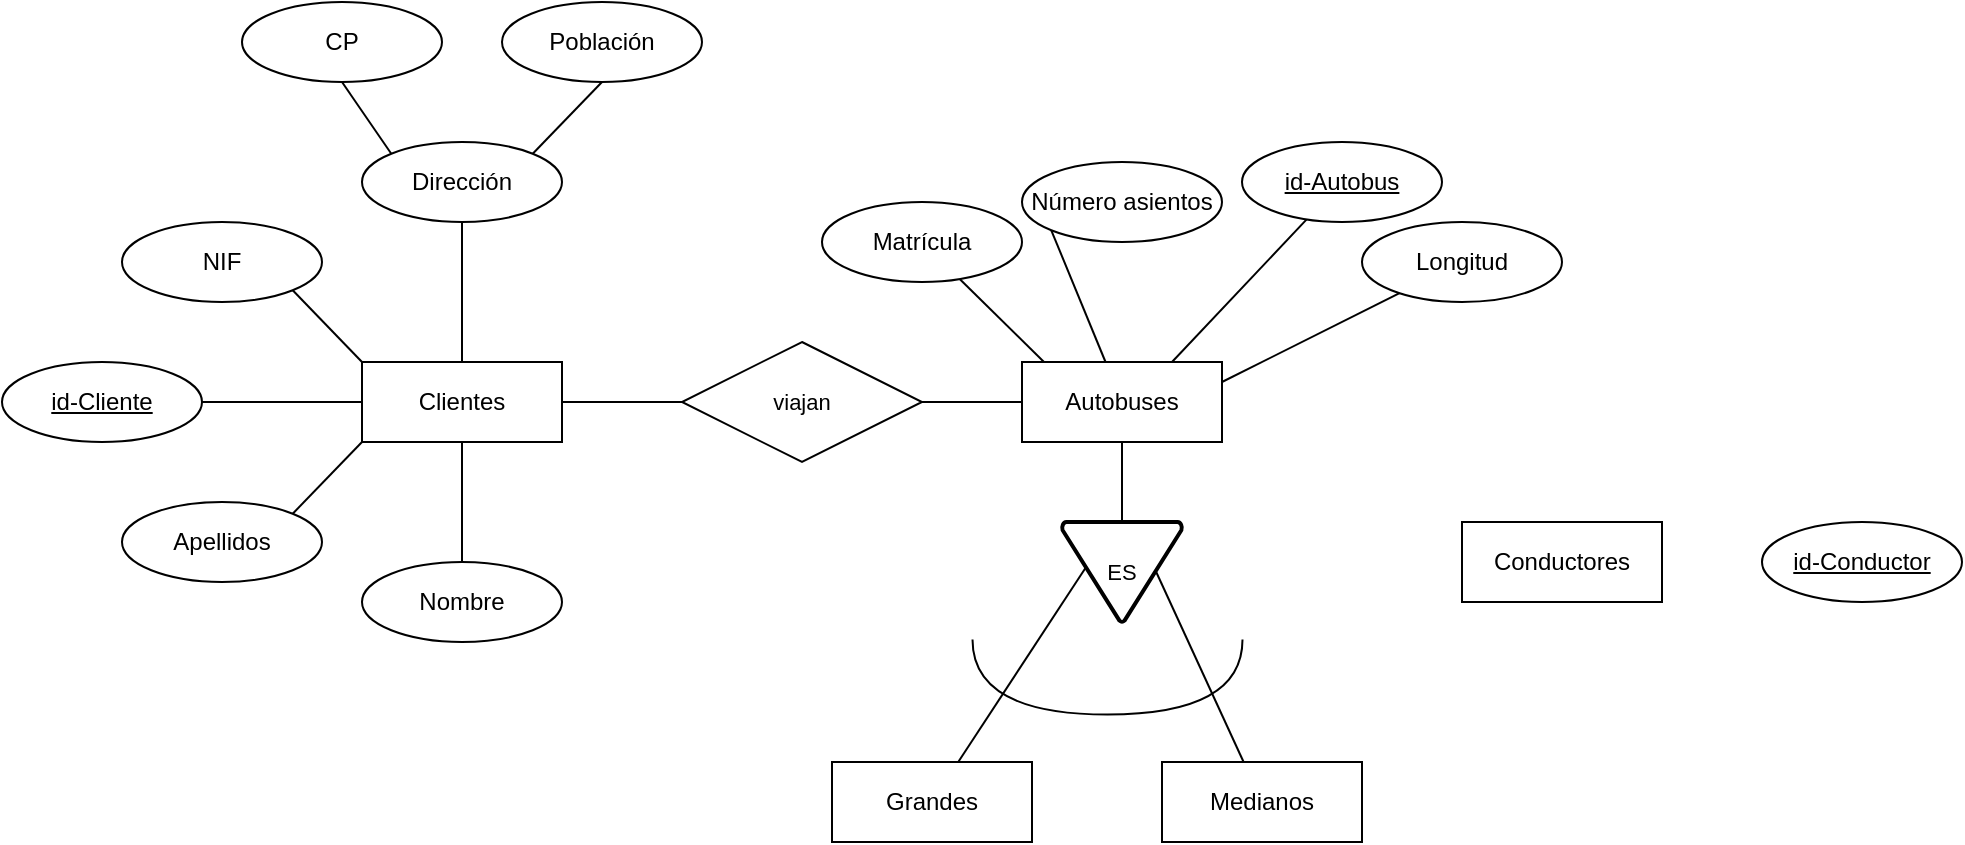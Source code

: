 <mxfile version="22.1.4" type="github" pages="4">
  <diagram name="BEjercicio1_MarcosZahonero" id="y6GRCF-LLsMIT19p6tgR">
    <mxGraphModel dx="989" dy="552" grid="1" gridSize="10" guides="1" tooltips="1" connect="1" arrows="1" fold="1" page="1" pageScale="1" pageWidth="1169" pageHeight="827" math="0" shadow="0">
      <root>
        <mxCell id="0" />
        <mxCell id="1" parent="0" />
        <mxCell id="1Vok2h8_klWV3bTN_7Uf-28" value="" style="edgeStyle=none;shape=connector;rounded=0;orthogonalLoop=1;jettySize=auto;html=1;labelBackgroundColor=default;strokeColor=default;align=center;verticalAlign=middle;fontFamily=Helvetica;fontSize=11;fontColor=default;endArrow=none;endFill=0;" edge="1" parent="1" source="1Vok2h8_klWV3bTN_7Uf-1" target="1Vok2h8_klWV3bTN_7Uf-27">
          <mxGeometry relative="1" as="geometry" />
        </mxCell>
        <mxCell id="1Vok2h8_klWV3bTN_7Uf-1" value="Clientes" style="whiteSpace=wrap;html=1;align=center;" vertex="1" parent="1">
          <mxGeometry x="300" y="320" width="100" height="40" as="geometry" />
        </mxCell>
        <mxCell id="1Vok2h8_klWV3bTN_7Uf-29" value="" style="edgeStyle=none;shape=connector;rounded=0;orthogonalLoop=1;jettySize=auto;html=1;labelBackgroundColor=default;strokeColor=default;align=center;verticalAlign=middle;fontFamily=Helvetica;fontSize=11;fontColor=default;endArrow=none;endFill=0;" edge="1" parent="1" source="1Vok2h8_klWV3bTN_7Uf-2" target="1Vok2h8_klWV3bTN_7Uf-27">
          <mxGeometry relative="1" as="geometry" />
        </mxCell>
        <mxCell id="1Vok2h8_klWV3bTN_7Uf-31" value="" style="edgeStyle=none;shape=connector;rounded=0;orthogonalLoop=1;jettySize=auto;html=1;labelBackgroundColor=default;strokeColor=default;align=center;verticalAlign=middle;fontFamily=Helvetica;fontSize=11;fontColor=default;endArrow=none;endFill=0;" edge="1" parent="1" source="1Vok2h8_klWV3bTN_7Uf-2" target="1Vok2h8_klWV3bTN_7Uf-30">
          <mxGeometry relative="1" as="geometry" />
        </mxCell>
        <mxCell id="1Vok2h8_klWV3bTN_7Uf-2" value="Autobuses" style="whiteSpace=wrap;html=1;align=center;" vertex="1" parent="1">
          <mxGeometry x="630" y="320" width="100" height="40" as="geometry" />
        </mxCell>
        <mxCell id="1Vok2h8_klWV3bTN_7Uf-19" style="edgeStyle=none;shape=connector;rounded=0;orthogonalLoop=1;jettySize=auto;html=1;entryX=0.75;entryY=0;entryDx=0;entryDy=0;labelBackgroundColor=default;strokeColor=default;align=center;verticalAlign=middle;fontFamily=Helvetica;fontSize=11;fontColor=default;endArrow=none;endFill=0;" edge="1" parent="1" source="1Vok2h8_klWV3bTN_7Uf-3" target="1Vok2h8_klWV3bTN_7Uf-2">
          <mxGeometry relative="1" as="geometry" />
        </mxCell>
        <mxCell id="1Vok2h8_klWV3bTN_7Uf-3" value="id-Autobus" style="ellipse;whiteSpace=wrap;html=1;align=center;fontStyle=4;" vertex="1" parent="1">
          <mxGeometry x="740" y="210" width="100" height="40" as="geometry" />
        </mxCell>
        <mxCell id="1Vok2h8_klWV3bTN_7Uf-16" style="edgeStyle=none;shape=connector;rounded=0;orthogonalLoop=1;jettySize=auto;html=1;entryX=0;entryY=0.5;entryDx=0;entryDy=0;labelBackgroundColor=default;strokeColor=default;align=center;verticalAlign=middle;fontFamily=Helvetica;fontSize=11;fontColor=default;endArrow=none;endFill=0;" edge="1" parent="1" source="1Vok2h8_klWV3bTN_7Uf-4" target="1Vok2h8_klWV3bTN_7Uf-1">
          <mxGeometry relative="1" as="geometry" />
        </mxCell>
        <mxCell id="1Vok2h8_klWV3bTN_7Uf-4" value="id-Cliente" style="ellipse;whiteSpace=wrap;html=1;align=center;fontStyle=4;" vertex="1" parent="1">
          <mxGeometry x="120" y="320" width="100" height="40" as="geometry" />
        </mxCell>
        <mxCell id="1Vok2h8_klWV3bTN_7Uf-18" value="" style="edgeStyle=none;shape=connector;rounded=0;orthogonalLoop=1;jettySize=auto;html=1;labelBackgroundColor=default;strokeColor=default;align=center;verticalAlign=middle;fontFamily=Helvetica;fontSize=11;fontColor=default;endArrow=none;endFill=0;" edge="1" parent="1" source="1Vok2h8_klWV3bTN_7Uf-5" target="1Vok2h8_klWV3bTN_7Uf-1">
          <mxGeometry relative="1" as="geometry" />
        </mxCell>
        <mxCell id="1Vok2h8_klWV3bTN_7Uf-5" value="Nombre" style="ellipse;whiteSpace=wrap;html=1;align=center;" vertex="1" parent="1">
          <mxGeometry x="300" y="420" width="100" height="40" as="geometry" />
        </mxCell>
        <mxCell id="1Vok2h8_klWV3bTN_7Uf-17" style="edgeStyle=none;shape=connector;rounded=0;orthogonalLoop=1;jettySize=auto;html=1;exitX=1;exitY=0;exitDx=0;exitDy=0;entryX=0;entryY=1;entryDx=0;entryDy=0;labelBackgroundColor=default;strokeColor=default;align=center;verticalAlign=middle;fontFamily=Helvetica;fontSize=11;fontColor=default;endArrow=none;endFill=0;" edge="1" parent="1" source="1Vok2h8_klWV3bTN_7Uf-6" target="1Vok2h8_klWV3bTN_7Uf-1">
          <mxGeometry relative="1" as="geometry" />
        </mxCell>
        <mxCell id="1Vok2h8_klWV3bTN_7Uf-6" value="Apellidos" style="ellipse;whiteSpace=wrap;html=1;align=center;" vertex="1" parent="1">
          <mxGeometry x="180" y="390" width="100" height="40" as="geometry" />
        </mxCell>
        <mxCell id="1Vok2h8_klWV3bTN_7Uf-14" style="edgeStyle=none;shape=connector;rounded=0;orthogonalLoop=1;jettySize=auto;html=1;exitX=1;exitY=1;exitDx=0;exitDy=0;entryX=0;entryY=0;entryDx=0;entryDy=0;labelBackgroundColor=default;strokeColor=default;align=center;verticalAlign=middle;fontFamily=Helvetica;fontSize=11;fontColor=default;endArrow=none;endFill=0;" edge="1" parent="1" source="1Vok2h8_klWV3bTN_7Uf-7" target="1Vok2h8_klWV3bTN_7Uf-1">
          <mxGeometry relative="1" as="geometry" />
        </mxCell>
        <mxCell id="1Vok2h8_klWV3bTN_7Uf-7" value="NIF" style="ellipse;whiteSpace=wrap;html=1;align=center;" vertex="1" parent="1">
          <mxGeometry x="180" y="250" width="100" height="40" as="geometry" />
        </mxCell>
        <mxCell id="1Vok2h8_klWV3bTN_7Uf-12" style="rounded=0;orthogonalLoop=1;jettySize=auto;html=1;exitX=1;exitY=0;exitDx=0;exitDy=0;entryX=0.5;entryY=1;entryDx=0;entryDy=0;endArrow=none;endFill=0;" edge="1" parent="1" source="1Vok2h8_klWV3bTN_7Uf-8" target="1Vok2h8_klWV3bTN_7Uf-11">
          <mxGeometry relative="1" as="geometry" />
        </mxCell>
        <mxCell id="1Vok2h8_klWV3bTN_7Uf-13" style="edgeStyle=none;shape=connector;rounded=0;orthogonalLoop=1;jettySize=auto;html=1;exitX=0;exitY=0;exitDx=0;exitDy=0;entryX=0.5;entryY=1;entryDx=0;entryDy=0;labelBackgroundColor=default;strokeColor=default;align=center;verticalAlign=middle;fontFamily=Helvetica;fontSize=11;fontColor=default;endArrow=none;endFill=0;" edge="1" parent="1" source="1Vok2h8_klWV3bTN_7Uf-8" target="1Vok2h8_klWV3bTN_7Uf-10">
          <mxGeometry relative="1" as="geometry" />
        </mxCell>
        <mxCell id="1Vok2h8_klWV3bTN_7Uf-15" style="edgeStyle=none;shape=connector;rounded=0;orthogonalLoop=1;jettySize=auto;html=1;entryX=0.5;entryY=0;entryDx=0;entryDy=0;labelBackgroundColor=default;strokeColor=default;align=center;verticalAlign=middle;fontFamily=Helvetica;fontSize=11;fontColor=default;endArrow=none;endFill=0;" edge="1" parent="1" source="1Vok2h8_klWV3bTN_7Uf-8" target="1Vok2h8_klWV3bTN_7Uf-1">
          <mxGeometry relative="1" as="geometry" />
        </mxCell>
        <mxCell id="1Vok2h8_klWV3bTN_7Uf-8" value="Dirección" style="ellipse;whiteSpace=wrap;html=1;align=center;" vertex="1" parent="1">
          <mxGeometry x="300" y="210" width="100" height="40" as="geometry" />
        </mxCell>
        <mxCell id="1Vok2h8_klWV3bTN_7Uf-9" value="Conductores" style="whiteSpace=wrap;html=1;align=center;" vertex="1" parent="1">
          <mxGeometry x="850" y="400" width="100" height="40" as="geometry" />
        </mxCell>
        <mxCell id="1Vok2h8_klWV3bTN_7Uf-10" value="CP" style="ellipse;whiteSpace=wrap;html=1;align=center;" vertex="1" parent="1">
          <mxGeometry x="240" y="140" width="100" height="40" as="geometry" />
        </mxCell>
        <mxCell id="1Vok2h8_klWV3bTN_7Uf-11" value="Población" style="ellipse;whiteSpace=wrap;html=1;align=center;" vertex="1" parent="1">
          <mxGeometry x="370" y="140" width="100" height="40" as="geometry" />
        </mxCell>
        <mxCell id="1Vok2h8_klWV3bTN_7Uf-26" style="edgeStyle=none;shape=connector;rounded=0;orthogonalLoop=1;jettySize=auto;html=1;entryX=0.11;entryY=0;entryDx=0;entryDy=0;labelBackgroundColor=default;strokeColor=default;align=center;verticalAlign=middle;fontFamily=Helvetica;fontSize=11;fontColor=default;endArrow=none;endFill=0;entryPerimeter=0;" edge="1" parent="1" source="1Vok2h8_klWV3bTN_7Uf-20" target="1Vok2h8_klWV3bTN_7Uf-2">
          <mxGeometry relative="1" as="geometry" />
        </mxCell>
        <mxCell id="1Vok2h8_klWV3bTN_7Uf-20" value="Matrícula" style="ellipse;whiteSpace=wrap;html=1;align=center;" vertex="1" parent="1">
          <mxGeometry x="530" y="240" width="100" height="40" as="geometry" />
        </mxCell>
        <mxCell id="1Vok2h8_klWV3bTN_7Uf-21" value="id-Conductor" style="ellipse;whiteSpace=wrap;html=1;align=center;fontStyle=4;" vertex="1" parent="1">
          <mxGeometry x="1000" y="400" width="100" height="40" as="geometry" />
        </mxCell>
        <mxCell id="1Vok2h8_klWV3bTN_7Uf-25" style="edgeStyle=none;shape=connector;rounded=0;orthogonalLoop=1;jettySize=auto;html=1;exitX=0;exitY=1;exitDx=0;exitDy=0;labelBackgroundColor=default;strokeColor=default;align=center;verticalAlign=middle;fontFamily=Helvetica;fontSize=11;fontColor=default;endArrow=none;endFill=0;" edge="1" parent="1" source="1Vok2h8_klWV3bTN_7Uf-22" target="1Vok2h8_klWV3bTN_7Uf-2">
          <mxGeometry relative="1" as="geometry" />
        </mxCell>
        <mxCell id="1Vok2h8_klWV3bTN_7Uf-22" value="Número asientos" style="ellipse;whiteSpace=wrap;html=1;align=center;" vertex="1" parent="1">
          <mxGeometry x="630" y="220" width="100" height="40" as="geometry" />
        </mxCell>
        <mxCell id="1Vok2h8_klWV3bTN_7Uf-24" style="edgeStyle=none;shape=connector;rounded=0;orthogonalLoop=1;jettySize=auto;html=1;entryX=1;entryY=0.25;entryDx=0;entryDy=0;labelBackgroundColor=default;strokeColor=default;align=center;verticalAlign=middle;fontFamily=Helvetica;fontSize=11;fontColor=default;endArrow=none;endFill=0;" edge="1" parent="1" source="1Vok2h8_klWV3bTN_7Uf-23" target="1Vok2h8_klWV3bTN_7Uf-2">
          <mxGeometry relative="1" as="geometry" />
        </mxCell>
        <mxCell id="1Vok2h8_klWV3bTN_7Uf-23" value="Longitud" style="ellipse;whiteSpace=wrap;html=1;align=center;" vertex="1" parent="1">
          <mxGeometry x="800" y="250" width="100" height="40" as="geometry" />
        </mxCell>
        <mxCell id="1Vok2h8_klWV3bTN_7Uf-27" value="viajan" style="shape=rhombus;perimeter=rhombusPerimeter;whiteSpace=wrap;html=1;align=center;fontFamily=Helvetica;fontSize=11;fontColor=default;" vertex="1" parent="1">
          <mxGeometry x="460" y="310" width="120" height="60" as="geometry" />
        </mxCell>
        <mxCell id="1Vok2h8_klWV3bTN_7Uf-30" value="ES" style="strokeWidth=2;html=1;shape=mxgraph.flowchart.merge_or_storage;whiteSpace=wrap;fontFamily=Helvetica;fontSize=11;fontColor=default;" vertex="1" parent="1">
          <mxGeometry x="650" y="400" width="60" height="50" as="geometry" />
        </mxCell>
        <mxCell id="1Vok2h8_klWV3bTN_7Uf-32" value="Grandes" style="whiteSpace=wrap;html=1;align=center;" vertex="1" parent="1">
          <mxGeometry x="535" y="520" width="100" height="40" as="geometry" />
        </mxCell>
        <mxCell id="1Vok2h8_klWV3bTN_7Uf-33" value="Medianos" style="whiteSpace=wrap;html=1;align=center;" vertex="1" parent="1">
          <mxGeometry x="700" y="520" width="100" height="40" as="geometry" />
        </mxCell>
        <mxCell id="1Vok2h8_klWV3bTN_7Uf-34" style="edgeStyle=none;shape=connector;rounded=0;orthogonalLoop=1;jettySize=auto;html=1;entryX=0.787;entryY=0.505;entryDx=0;entryDy=0;entryPerimeter=0;labelBackgroundColor=default;strokeColor=default;align=center;verticalAlign=middle;fontFamily=Helvetica;fontSize=11;fontColor=default;endArrow=none;endFill=0;" edge="1" parent="1" source="1Vok2h8_klWV3bTN_7Uf-33" target="1Vok2h8_klWV3bTN_7Uf-30">
          <mxGeometry relative="1" as="geometry" />
        </mxCell>
        <mxCell id="1Vok2h8_klWV3bTN_7Uf-35" style="edgeStyle=none;shape=connector;rounded=0;orthogonalLoop=1;jettySize=auto;html=1;entryX=0.201;entryY=0.45;entryDx=0;entryDy=0;entryPerimeter=0;labelBackgroundColor=default;strokeColor=default;align=center;verticalAlign=middle;fontFamily=Helvetica;fontSize=11;fontColor=default;endArrow=none;endFill=0;" edge="1" parent="1" source="1Vok2h8_klWV3bTN_7Uf-32" target="1Vok2h8_klWV3bTN_7Uf-30">
          <mxGeometry relative="1" as="geometry" />
        </mxCell>
        <mxCell id="1Vok2h8_klWV3bTN_7Uf-36" value="" style="shape=requiredInterface;html=1;verticalLabelPosition=bottom;sketch=0;rotation=90;fontFamily=Helvetica;fontSize=11;fontColor=default;" vertex="1" parent="1">
          <mxGeometry x="654" y="410" width="37.5" height="135" as="geometry" />
        </mxCell>
      </root>
    </mxGraphModel>
  </diagram>
  <diagram id="O3jrVWROkj-XNvtbAEJp" name="BEjercicio2_MarcosZahonero">
    <mxGraphModel dx="1434" dy="801" grid="1" gridSize="10" guides="1" tooltips="1" connect="1" arrows="1" fold="1" page="1" pageScale="1" pageWidth="1169" pageHeight="827" math="0" shadow="0">
      <root>
        <mxCell id="0" />
        <mxCell id="1" parent="0" />
      </root>
    </mxGraphModel>
  </diagram>
  <diagram id="1u-NaGn5hY4A3fNK6XSJ" name="BEjercicio3_MarcosZahonero">
    <mxGraphModel dx="1434" dy="801" grid="1" gridSize="10" guides="1" tooltips="1" connect="1" arrows="1" fold="1" page="1" pageScale="1" pageWidth="1169" pageHeight="827" math="0" shadow="0">
      <root>
        <mxCell id="0" />
        <mxCell id="1" parent="0" />
      </root>
    </mxGraphModel>
  </diagram>
  <diagram id="9LrG3v6tqsayD5hLqO8e" name="BEjercicio4_MarcosZahonero">
    <mxGraphModel dx="1434" dy="801" grid="1" gridSize="10" guides="1" tooltips="1" connect="1" arrows="1" fold="1" page="1" pageScale="1" pageWidth="1169" pageHeight="827" math="0" shadow="0">
      <root>
        <mxCell id="0" />
        <mxCell id="1" parent="0" />
      </root>
    </mxGraphModel>
  </diagram>
</mxfile>
